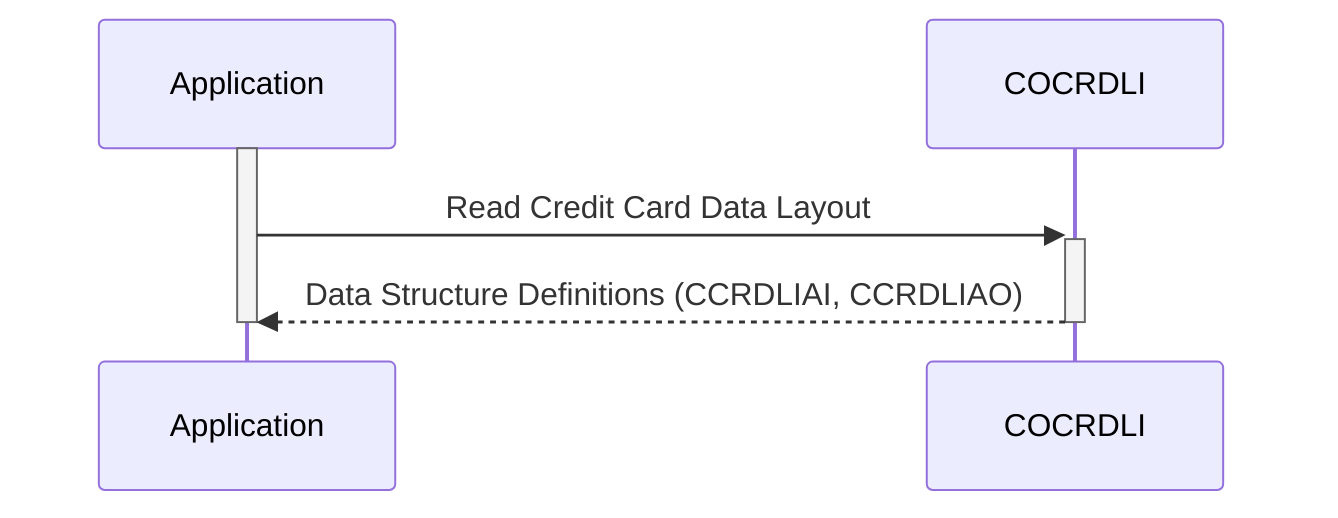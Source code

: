 sequenceDiagram
    participant Application
    participant COCRDLI
    
    activate Application
    Application->>+COCRDLI: Read Credit Card Data Layout
    COCRDLI-->>-Application: Data Structure Definitions (CCRDLIAI, CCRDLIAO)
    deactivate Application
